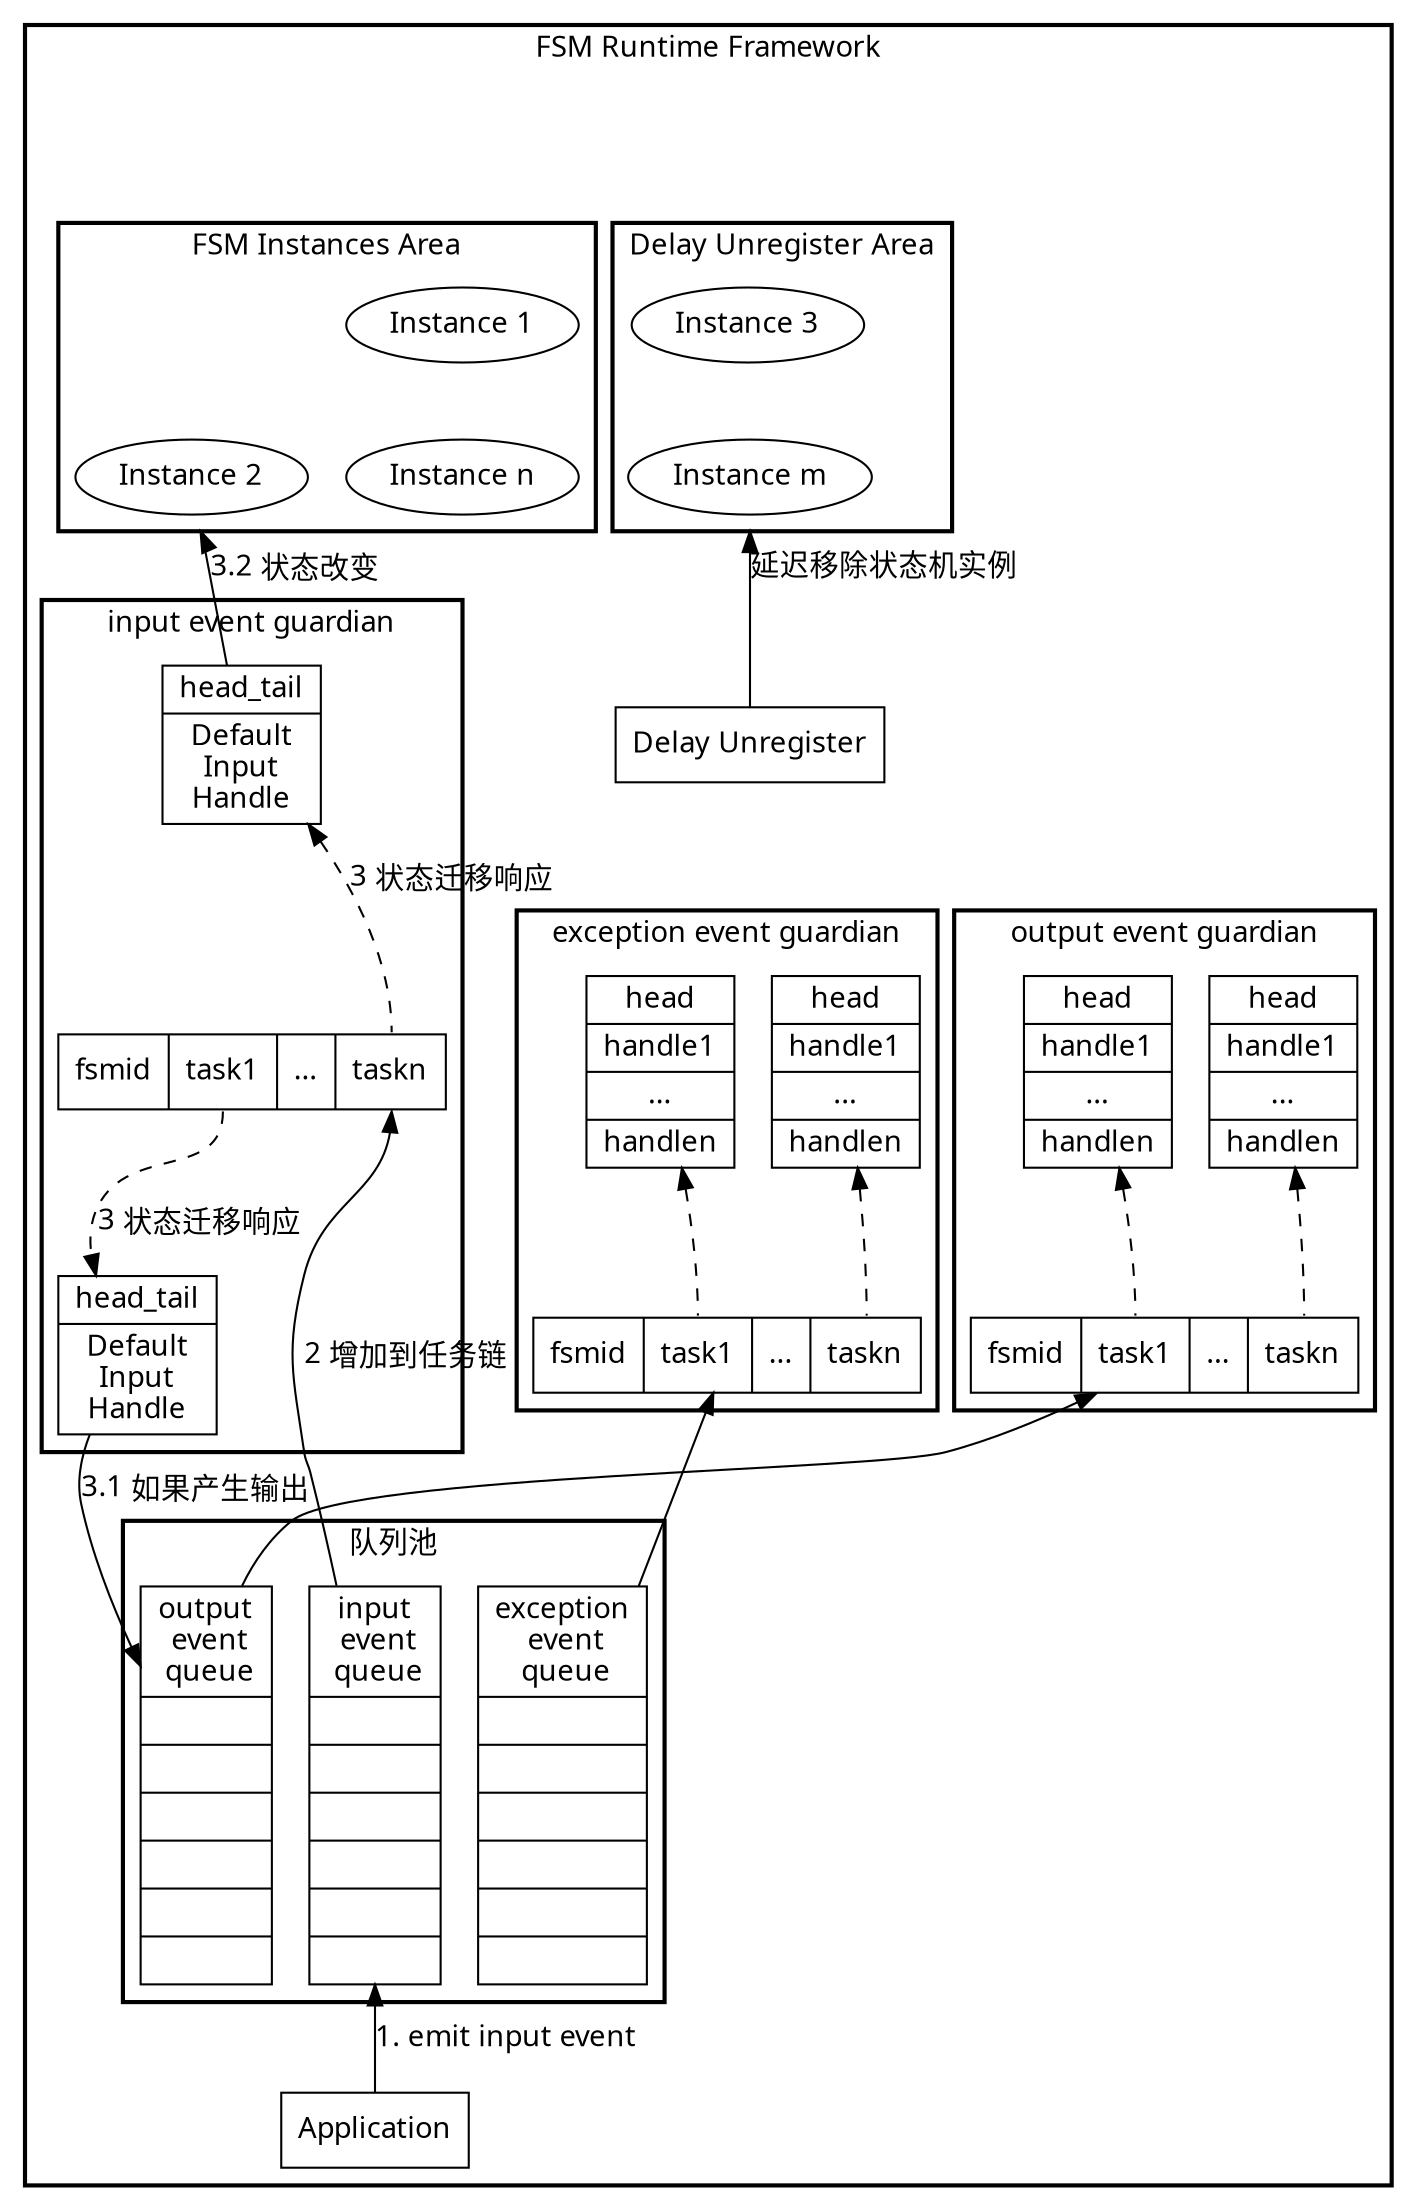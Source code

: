 

 digraph G {
 node[fontname="FangSong" shape=record];
 edge[fontname="FangSong"];
 graph[fontname="FangSong"];
 compound=true;
 //clusterrank=local;
rankdir="TB";
 subgraph cluster_r0 {
     label ="FSM Runtime Framework";
	 style=bold;
	   
	
	     topa[fixedsize=true width=0.01 style=invis];
	 	 subgraph cluster_r0_a0 {
		 label ="FSM Instances Area";
			 style=bold;
			 rankdir="LR";

			 node[shape=ellipse];
			 inst1[label="Instance 1"];
			 inst2[label="Instance 2"];
			 instn[label="Instance n"];
			 
			 inst1 -> {inst2,instn} [style=invis];
			 
		 }

	 
	 	 subgraph cluster_r0_a1 {
		 label ="Delay Unregister Area";
		 style=bold;
		 rankdir="TB";
		 	 node[shape=ellipse];
			 inst4[label="Instance 3"];
			 instm[label="Instance m"];			 
			 
			 inst4 -> instm [style=invis];		 
        }
		
		unreg[label ="Delay Unregister"];
		instm -> unreg [dir=back label="延迟移除状态机实例" ltail=cluster_r0_a1];
		
		
	 
	 
	 	 subgraph cluster_r0_a2 {
		 label ="input event guardian";
		 style=bold;
		 rankdir="TB";
		 node[shape=record];
		 ig[label="<f0>fsmid|<f1>task1|<f2>...|<fn>taskn"];		 
		 
		 ihandle1[label="{head_tail|Default\nInput\nHandle}"];	
		 ihandlen[label="{head_tail|Default\nInput\nHandle}"];
		 ig:f1 -> ihandle1 [label="3 状态迁移响应" style = dashed];
		 ihandlen -> ig:fn [label="3 状态迁移响应" dir=back style = dashed];
		 		 
     }
	 subgraph cluster_r0_a3 {
		 label ="output event guardian";
		 style=bold;
		 rankdir="TB";
		 node[shape=record];
		 
		 og[label="<f0>fsmid|<f1>task1|<f2>...|<fn>taskn"];		 
		 
		 ohandle1[label="{head|handle1|...|handlen}"];	
		 ohandlen[label="{head|handle1|...|handlen}"];	
		 
		 

		 ohandle1 ->  og:f1 [dir=back style = dashed];
		 ohandlen ->  og:fn [dir=back style = dashed];		 		 
				 
     }
	 
	 subgraph cluster_r0_a4 {
		 label ="exception event guardian";
		 style=bold;
		 rankdir="TB";
		 node[shape=record];
		 
		 eg[label="<f0>fsmid|<f1>task1|<f2>...|<fn>taskn"];		 
		 
		 ehandle1[label="{head|handle1|...|handlen}"];	
		 ehandlen[label="{head|handle1|...|handlen}"];	

		 ehandle1 -> eg:f1 [dir=back style = dashed];
		 ehandlen -> eg:fn [dir=back style = dashed] ;		 		 
				 
     }
	
	 //out_guard[label="output\n event\n guardian"];
	 //exception_guard[label="output\n event\n guardian"];
	 
	 topa -> {inst1,inst4} [style=invis];
	 
	 //[style=invis];

	 
	 	 subgraph cluster_r0_a5 {
		 label ="队列池";
		 style=bold;
		 rankdir="LR";
		 
		 node[shape=record];
		 
		 in_q[label="{<f0>input\n event\n queue ||||||<f1>}"];
		 out_q[label="{<f0>output\n event\n queue ||||||<f1>}"];
		 exception_q[label="{<f0>exception\n event\n queue ||||||<f1>}"];

     }
	 
	 
	 
	 inst2 -> ihandlen  [label="3.2 状态改变" dir=back ltail=cluster_r0_a0 ];
	 
	 instn -> ihandlen  [style=invis];
	 
	 ig:fn -> in_q [dir=back label="2 增加到任务链"];
	 
	 og -> out_q [dir=back] ;
	 eg -> exception_q [dir=back] ;
	 ihandle1 -> out_q [label="3.1 如果产生输出"];
	 
	 app[label="Application"];
	 in_q -> app [label="1. emit input event" dir=back];
	 
	 


	 


	 
   }
 }

 